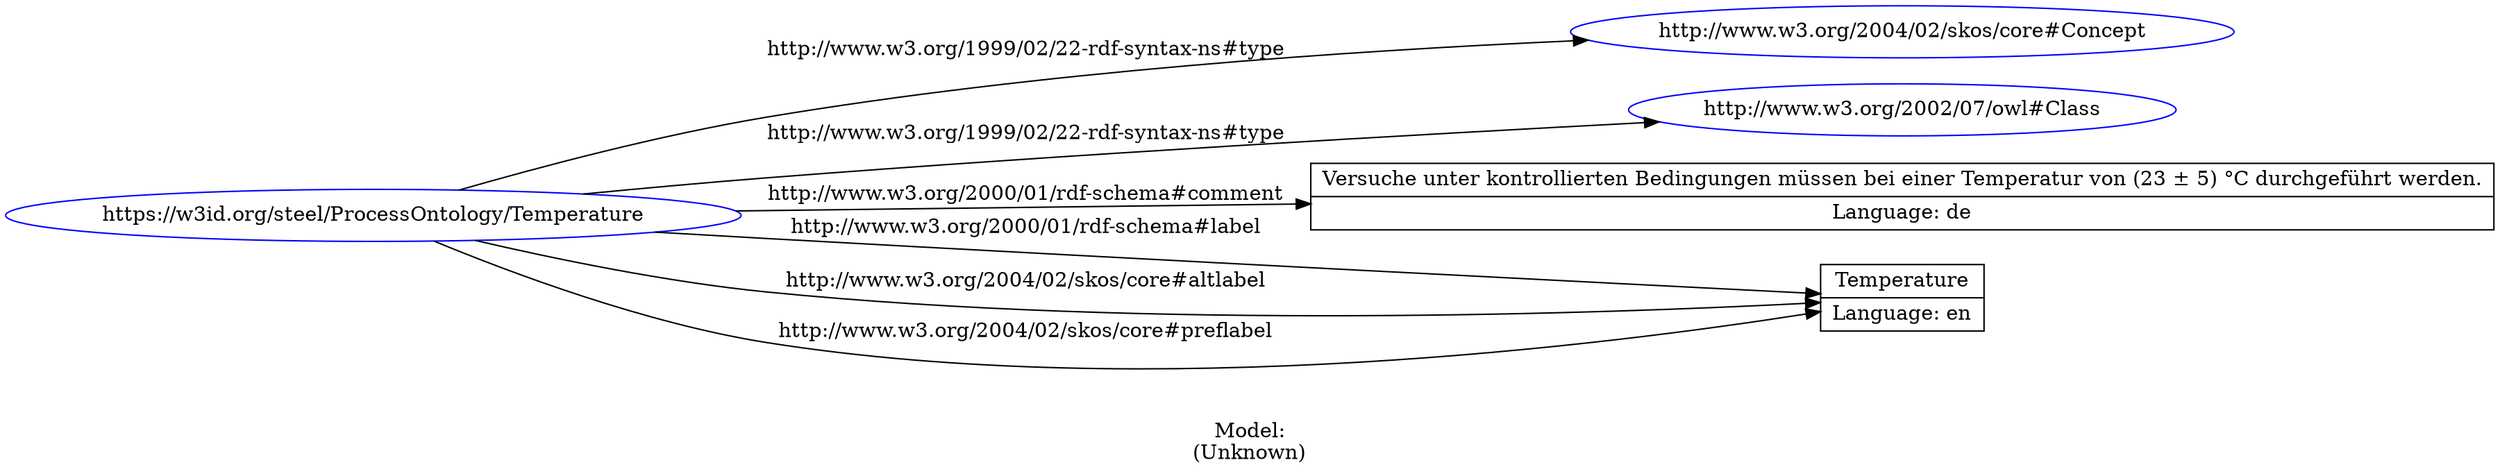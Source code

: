 digraph {
	rankdir = LR;
	charset="utf-8";

	"Rhttps://w3id.org/steel/ProcessOntology/Temperature" -> "Rhttp://www.w3.org/2004/02/skos/core#Concept" [ label="http://www.w3.org/1999/02/22-rdf-syntax-ns#type" ];
	"Rhttps://w3id.org/steel/ProcessOntology/Temperature" -> "Rhttp://www.w3.org/2002/07/owl#Class" [ label="http://www.w3.org/1999/02/22-rdf-syntax-ns#type" ];
	"Rhttps://w3id.org/steel/ProcessOntology/Temperature" -> "LVersuche unter kontrollierten Bedingungen müssen bei einer Temperatur von (23 ± 5) °C durchgeführt werden.|Language: de" [ label="http://www.w3.org/2000/01/rdf-schema#comment" ];
	"Rhttps://w3id.org/steel/ProcessOntology/Temperature" -> "LTemperature|Language: en" [ label="http://www.w3.org/2000/01/rdf-schema#label" ];
	"Rhttps://w3id.org/steel/ProcessOntology/Temperature" -> "LTemperature|Language: en" [ label="http://www.w3.org/2004/02/skos/core#altlabel" ];
	"Rhttps://w3id.org/steel/ProcessOntology/Temperature" -> "LTemperature|Language: en" [ label="http://www.w3.org/2004/02/skos/core#preflabel" ];

	// Resources
	"Rhttps://w3id.org/steel/ProcessOntology/Temperature" [ label="https://w3id.org/steel/ProcessOntology/Temperature", shape = ellipse, color = blue ];
	"Rhttp://www.w3.org/2004/02/skos/core#Concept" [ label="http://www.w3.org/2004/02/skos/core#Concept", shape = ellipse, color = blue ];
	"Rhttp://www.w3.org/2002/07/owl#Class" [ label="http://www.w3.org/2002/07/owl#Class", shape = ellipse, color = blue ];

	// Anonymous nodes

	// Literals
	"LVersuche unter kontrollierten Bedingungen müssen bei einer Temperatur von (23 ± 5) °C durchgeführt werden.|Language: de" [ label="Versuche unter kontrollierten Bedingungen müssen bei einer Temperatur von (23 ± 5) °C durchgeführt werden.|Language: de", shape = record ];
	"LTemperature|Language: en" [ label="Temperature|Language: en", shape = record ];

	label="\n\nModel:\n(Unknown)";
}
